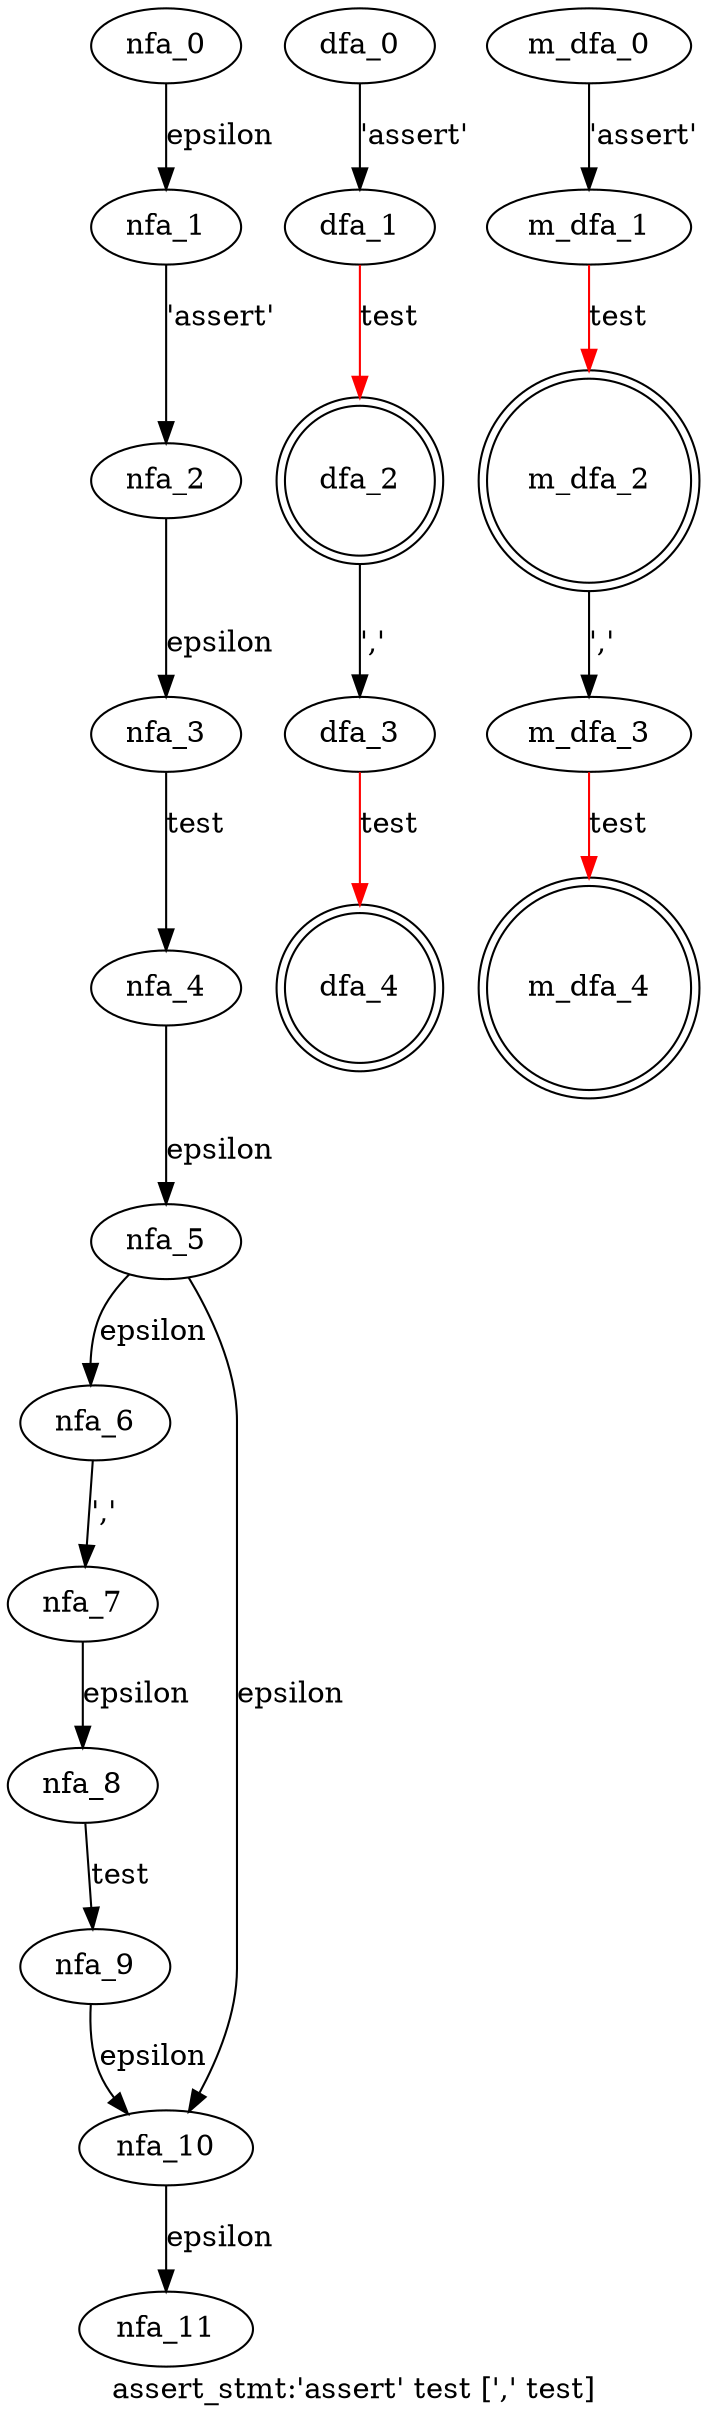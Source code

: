 digraph assert_stmt {
 graph[label="assert_stmt:'assert' test [',' test]"]
 subgraph assert_stmt_nfa {
  nfa_0->nfa_1[label="epsilon"]
  nfa_1->nfa_2[label="'assert'"]
  nfa_2->nfa_3[label="epsilon"]
  nfa_3->nfa_4[label="test"]
  nfa_4->nfa_5[label="epsilon"]
  nfa_5->nfa_6[label="epsilon"]
  nfa_6->nfa_7[label="','"]
  nfa_7->nfa_8[label="epsilon"]
  nfa_8->nfa_9[label="test"]
  nfa_9->nfa_10[label="epsilon"]
  nfa_10->nfa_11[label="epsilon"]
  nfa_5->nfa_10[label="epsilon"]
  }
 subgraph assert_stmt_dfa {
  dfa_0->dfa_1[label="'assert'"]
  dfa_1->dfa_2[label="test",color=red]
  dfa_2->dfa_3[label="','"]
  dfa_3->dfa_4[label="test",color=red]
  dfa_2[shape=doublecircle]
  dfa_4[shape=doublecircle]
  }
 subgraph assert_stmt_m_dfa {
  m_dfa_0->m_dfa_1[label="'assert'"]
  m_dfa_1->m_dfa_2[label="test",color=red]
  m_dfa_2->m_dfa_3[label="','"]
  m_dfa_3->m_dfa_4[label="test",color=red]
  m_dfa_2[shape=doublecircle]
  m_dfa_4[shape=doublecircle]
  }
}
